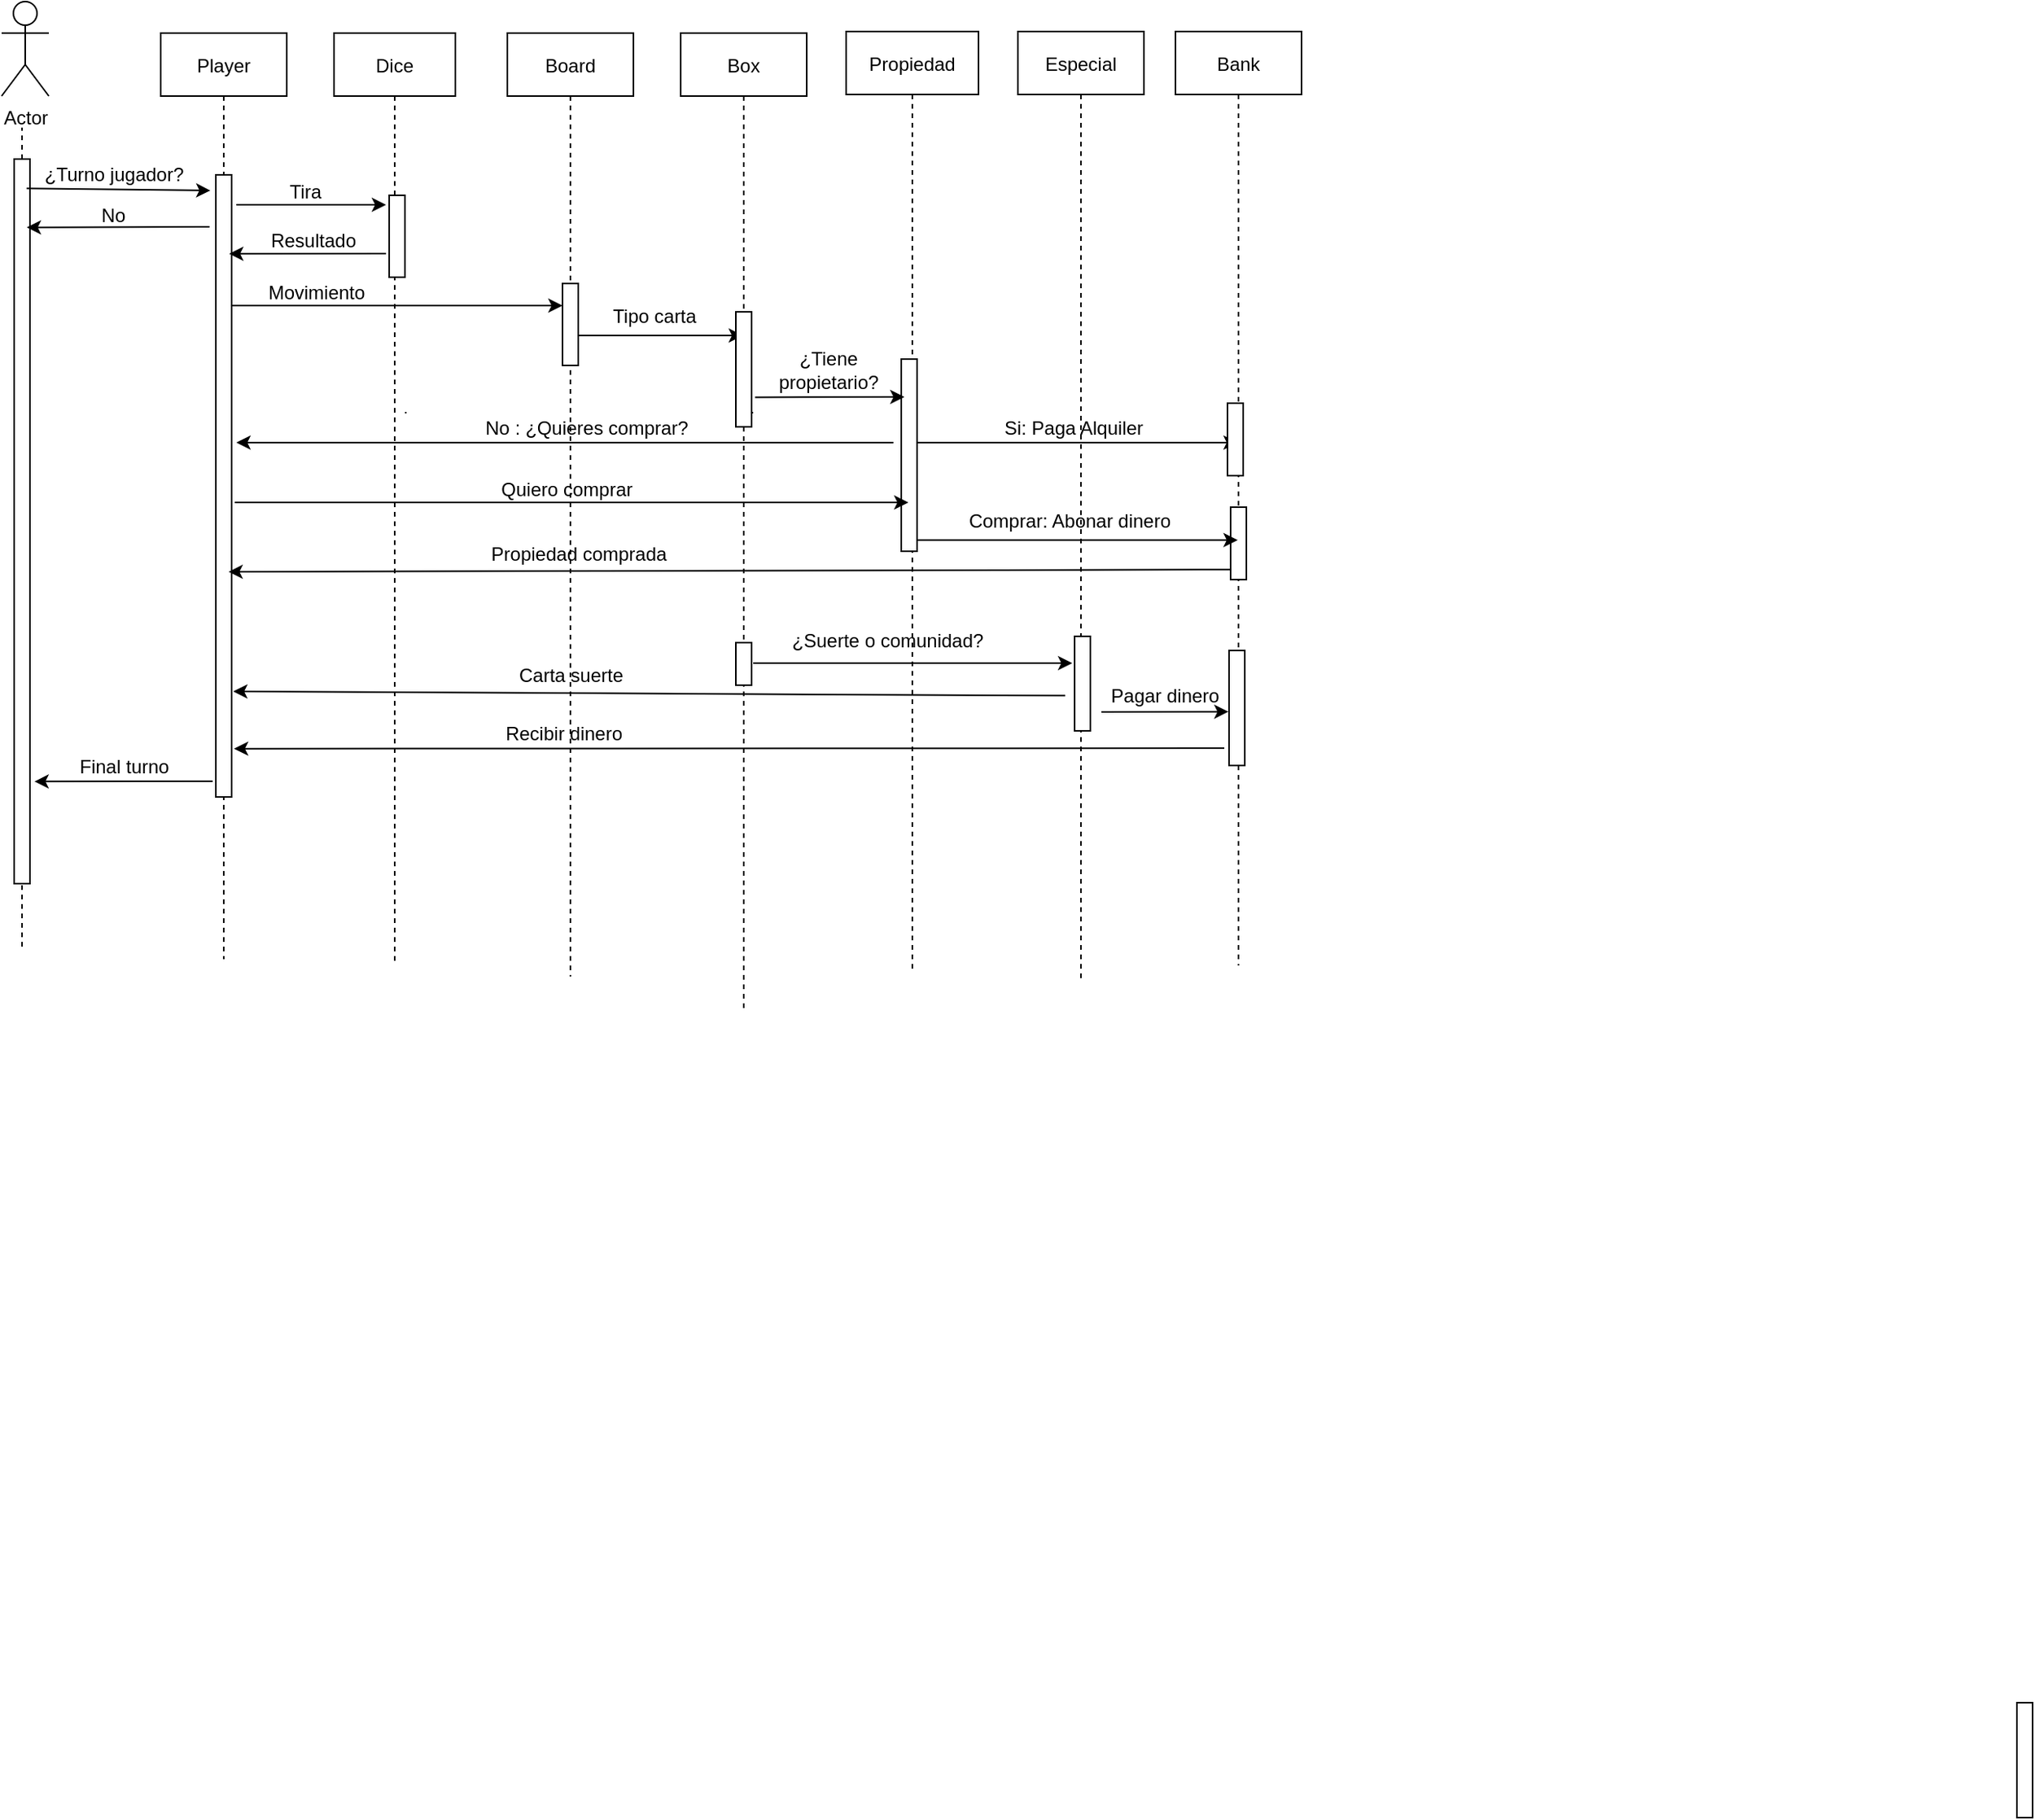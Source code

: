 <mxfile version="20.3.0" type="device"><diagram id="kgpKYQtTHZ0yAKxKKP6v" name="Page-1"><mxGraphModel dx="1209" dy="737" grid="0" gridSize="10" guides="1" tooltips="1" connect="1" arrows="1" fold="1" page="1" pageScale="1" pageWidth="850" pageHeight="1100" math="0" shadow="0"><root><mxCell id="0"/><mxCell id="1" parent="0"/><mxCell id="irDfN2l7uXnLYT029_Hr-2" value="Actor" style="shape=umlActor;verticalLabelPosition=bottom;verticalAlign=top;html=1;outlineConnect=0;" parent="1" vertex="1"><mxGeometry x="10" y="80" width="30" height="60" as="geometry"/></mxCell><mxCell id="irDfN2l7uXnLYT029_Hr-3" value="" style="endArrow=none;dashed=1;html=1;rounded=0;startArrow=none;" parent="1" source="3nuBFxr9cyL0pnOWT2aG-2" edge="1"><mxGeometry width="50" height="50" relative="1" as="geometry"><mxPoint x="23" y="470" as="sourcePoint"/><mxPoint x="23" y="160" as="targetPoint"/></mxGeometry></mxCell><mxCell id="irDfN2l7uXnLYT029_Hr-4" value="Player" style="shape=umlLifeline;perimeter=lifelinePerimeter;container=1;collapsible=0;recursiveResize=0;rounded=0;shadow=0;strokeWidth=1;" parent="1" vertex="1"><mxGeometry x="111" y="100" width="80" height="588" as="geometry"/></mxCell><mxCell id="NO65iTiktgONSZyljV5T-15" value="" style="points=[];perimeter=orthogonalPerimeter;rounded=0;shadow=0;strokeWidth=1;" parent="irDfN2l7uXnLYT029_Hr-4" vertex="1"><mxGeometry x="35" y="90" width="10" height="395" as="geometry"/></mxCell><mxCell id="irDfN2l7uXnLYT029_Hr-5" value="Dice" style="shape=umlLifeline;perimeter=lifelinePerimeter;container=1;collapsible=0;recursiveResize=0;rounded=0;shadow=0;strokeWidth=1;" parent="1" vertex="1"><mxGeometry x="221" y="100" width="77" height="592" as="geometry"/></mxCell><mxCell id="NO65iTiktgONSZyljV5T-16" value="" style="points=[];perimeter=orthogonalPerimeter;rounded=0;shadow=0;strokeWidth=1;" parent="irDfN2l7uXnLYT029_Hr-5" vertex="1"><mxGeometry x="35" y="103" width="10" height="52" as="geometry"/></mxCell><mxCell id="TniYO3lkOmVGm-vR9dsb-13" value="Quiero comprar&amp;nbsp;" style="text;html=1;strokeColor=none;fillColor=none;align=center;verticalAlign=middle;whiteSpace=wrap;rounded=0;" vertex="1" parent="irDfN2l7uXnLYT029_Hr-5"><mxGeometry x="78" y="275" width="143" height="30" as="geometry"/></mxCell><mxCell id="irDfN2l7uXnLYT029_Hr-6" value="Board" style="shape=umlLifeline;perimeter=lifelinePerimeter;container=1;collapsible=0;recursiveResize=0;rounded=0;shadow=0;strokeWidth=1;" parent="1" vertex="1"><mxGeometry x="331" y="100" width="80" height="599" as="geometry"/></mxCell><mxCell id="NO65iTiktgONSZyljV5T-26" value="" style="points=[];perimeter=orthogonalPerimeter;rounded=0;shadow=0;strokeWidth=1;" parent="irDfN2l7uXnLYT029_Hr-6" vertex="1"><mxGeometry x="35" y="159" width="10" height="52" as="geometry"/></mxCell><mxCell id="NO65iTiktgONSZyljV5T-29" value="" style="endArrow=classic;html=1;rounded=0;" parent="irDfN2l7uXnLYT029_Hr-6" target="NO65iTiktgONSZyljV5T-1" edge="1"><mxGeometry width="50" height="50" relative="1" as="geometry"><mxPoint x="45.5" y="192" as="sourcePoint"/><mxPoint x="112" y="190" as="targetPoint"/></mxGeometry></mxCell><mxCell id="TniYO3lkOmVGm-vR9dsb-27" value="Carta suerte" style="text;html=1;strokeColor=none;fillColor=none;align=center;verticalAlign=middle;whiteSpace=wrap;rounded=0;" vertex="1" parent="irDfN2l7uXnLYT029_Hr-6"><mxGeometry x="1" y="393" width="79" height="30" as="geometry"/></mxCell><mxCell id="3nuBFxr9cyL0pnOWT2aG-2" value="" style="points=[];perimeter=orthogonalPerimeter;rounded=0;shadow=0;strokeWidth=1;" parent="1" vertex="1"><mxGeometry x="18" y="180" width="10" height="460" as="geometry"/></mxCell><mxCell id="irDfN2l7uXnLYT029_Hr-7" value="" style="endArrow=none;dashed=1;html=1;rounded=0;" parent="1" target="3nuBFxr9cyL0pnOWT2aG-2" edge="1"><mxGeometry width="50" height="50" relative="1" as="geometry"><mxPoint x="23" y="680" as="sourcePoint"/><mxPoint x="23" y="160" as="targetPoint"/></mxGeometry></mxCell><mxCell id="irDfN2l7uXnLYT029_Hr-9" value="" style="endArrow=classic;html=1;rounded=0;exitX=-0.02;exitY=0.833;exitDx=0;exitDy=0;exitPerimeter=0;" parent="1" source="irDfN2l7uXnLYT029_Hr-11" edge="1"><mxGeometry width="50" height="50" relative="1" as="geometry"><mxPoint x="403" y="450" as="sourcePoint"/><mxPoint x="142.5" y="199.99" as="targetPoint"/></mxGeometry></mxCell><mxCell id="irDfN2l7uXnLYT029_Hr-11" value="¿Turno jugador?" style="text;html=1;align=center;verticalAlign=middle;resizable=0;points=[];autosize=1;strokeColor=none;fillColor=none;" parent="1" vertex="1"><mxGeometry x="28" y="177" width="106" height="26" as="geometry"/></mxCell><mxCell id="irDfN2l7uXnLYT029_Hr-69" value="" style="endArrow=none;html=1;rounded=0;" parent="1" edge="1"><mxGeometry width="50" height="50" relative="1" as="geometry"><mxPoint x="267" y="341" as="sourcePoint"/><mxPoint x="266" y="341" as="targetPoint"/></mxGeometry></mxCell><mxCell id="NO65iTiktgONSZyljV5T-1" value="Box" style="shape=umlLifeline;perimeter=lifelinePerimeter;container=1;collapsible=0;recursiveResize=0;rounded=0;shadow=0;strokeWidth=1;" parent="1" vertex="1"><mxGeometry x="441" y="100" width="80" height="620" as="geometry"/></mxCell><mxCell id="NO65iTiktgONSZyljV5T-4" value="" style="points=[];perimeter=orthogonalPerimeter;rounded=0;shadow=0;strokeWidth=1;" parent="NO65iTiktgONSZyljV5T-1" vertex="1"><mxGeometry x="35" y="177" width="10" height="73" as="geometry"/></mxCell><mxCell id="NO65iTiktgONSZyljV5T-30" value="Tipo carta" style="text;html=1;strokeColor=none;fillColor=none;align=center;verticalAlign=middle;whiteSpace=wrap;rounded=0;" parent="NO65iTiktgONSZyljV5T-1" vertex="1"><mxGeometry x="-61" y="165" width="89" height="30" as="geometry"/></mxCell><mxCell id="TniYO3lkOmVGm-vR9dsb-20" value="Propiedad comprada" style="text;html=1;strokeColor=none;fillColor=none;align=center;verticalAlign=middle;whiteSpace=wrap;rounded=0;" vertex="1" parent="NO65iTiktgONSZyljV5T-1"><mxGeometry x="-135" y="316" width="141" height="30" as="geometry"/></mxCell><mxCell id="TniYO3lkOmVGm-vR9dsb-40" value="" style="points=[];perimeter=orthogonalPerimeter;rounded=0;shadow=0;strokeWidth=1;" vertex="1" parent="NO65iTiktgONSZyljV5T-1"><mxGeometry x="35" y="387" width="10" height="27" as="geometry"/></mxCell><mxCell id="NO65iTiktgONSZyljV5T-5" value="Propiedad" style="shape=umlLifeline;perimeter=lifelinePerimeter;container=1;collapsible=0;recursiveResize=0;rounded=0;shadow=0;strokeWidth=1;" parent="1" vertex="1"><mxGeometry x="546" y="99" width="84" height="598" as="geometry"/></mxCell><mxCell id="TniYO3lkOmVGm-vR9dsb-4" value="" style="points=[];perimeter=orthogonalPerimeter;rounded=0;shadow=0;strokeWidth=1;" vertex="1" parent="NO65iTiktgONSZyljV5T-5"><mxGeometry x="35" y="208" width="10" height="122" as="geometry"/></mxCell><mxCell id="TniYO3lkOmVGm-vR9dsb-25" value="¿Suerte o comunidad?" style="text;html=1;strokeColor=none;fillColor=none;align=center;verticalAlign=middle;whiteSpace=wrap;rounded=0;" vertex="1" parent="NO65iTiktgONSZyljV5T-5"><mxGeometry x="-41" y="372" width="135" height="30" as="geometry"/></mxCell><mxCell id="NO65iTiktgONSZyljV5T-12" value="" style="endArrow=none;html=1;rounded=0;" parent="1" edge="1"><mxGeometry width="50" height="50" relative="1" as="geometry"><mxPoint x="487" y="341" as="sourcePoint"/><mxPoint x="486" y="341" as="targetPoint"/></mxGeometry></mxCell><mxCell id="NO65iTiktgONSZyljV5T-14" value="¿Tiene propietario?" style="text;html=1;strokeColor=none;fillColor=none;align=center;verticalAlign=middle;whiteSpace=wrap;rounded=0;" parent="1" vertex="1"><mxGeometry x="505" y="299" width="60" height="30" as="geometry"/></mxCell><mxCell id="NO65iTiktgONSZyljV5T-17" value="" style="endArrow=classic;html=1;rounded=0;" parent="1" edge="1"><mxGeometry width="50" height="50" relative="1" as="geometry"><mxPoint x="159" y="209" as="sourcePoint"/><mxPoint x="254" y="209" as="targetPoint"/></mxGeometry></mxCell><mxCell id="NO65iTiktgONSZyljV5T-18" value="Tira" style="text;html=1;strokeColor=none;fillColor=none;align=center;verticalAlign=middle;whiteSpace=wrap;rounded=0;" parent="1" vertex="1"><mxGeometry x="173" y="186" width="60" height="30" as="geometry"/></mxCell><mxCell id="NO65iTiktgONSZyljV5T-19" value="No" style="text;html=1;strokeColor=none;fillColor=none;align=center;verticalAlign=middle;whiteSpace=wrap;rounded=0;" parent="1" vertex="1"><mxGeometry x="51" y="201" width="60" height="30" as="geometry"/></mxCell><mxCell id="NO65iTiktgONSZyljV5T-20" value="" style="endArrow=classic;html=1;rounded=0;entryX=0.8;entryY=0.103;entryDx=0;entryDy=0;entryPerimeter=0;" parent="1" edge="1"><mxGeometry width="50" height="50" relative="1" as="geometry"><mxPoint x="142" y="223" as="sourcePoint"/><mxPoint x="26" y="223.38" as="targetPoint"/></mxGeometry></mxCell><mxCell id="NO65iTiktgONSZyljV5T-22" value="" style="endArrow=classic;html=1;rounded=0;entryX=0.543;entryY=0.254;entryDx=0;entryDy=0;entryPerimeter=0;" parent="1" edge="1"><mxGeometry width="50" height="50" relative="1" as="geometry"><mxPoint x="254" y="240" as="sourcePoint"/><mxPoint x="154.44" y="240.096" as="targetPoint"/></mxGeometry></mxCell><mxCell id="NO65iTiktgONSZyljV5T-24" value="Resultado" style="text;html=1;strokeColor=none;fillColor=none;align=center;verticalAlign=middle;whiteSpace=wrap;rounded=0;" parent="1" vertex="1"><mxGeometry x="178" y="217" width="60" height="30" as="geometry"/></mxCell><mxCell id="NO65iTiktgONSZyljV5T-25" value="" style="endArrow=classic;html=1;rounded=0;" parent="1" edge="1"><mxGeometry width="50" height="50" relative="1" as="geometry"><mxPoint x="156" y="273" as="sourcePoint"/><mxPoint x="366" y="273" as="targetPoint"/></mxGeometry></mxCell><mxCell id="NO65iTiktgONSZyljV5T-27" value="Movimiento" style="text;html=1;strokeColor=none;fillColor=none;align=center;verticalAlign=middle;whiteSpace=wrap;rounded=0;" parent="1" vertex="1"><mxGeometry x="180" y="250" width="60" height="30" as="geometry"/></mxCell><mxCell id="NO65iTiktgONSZyljV5T-31" value="Especial" style="shape=umlLifeline;perimeter=lifelinePerimeter;container=1;collapsible=0;recursiveResize=0;rounded=0;shadow=0;strokeWidth=1;" parent="1" vertex="1"><mxGeometry x="655" y="99" width="80" height="601" as="geometry"/></mxCell><mxCell id="TniYO3lkOmVGm-vR9dsb-22" value="" style="points=[];perimeter=orthogonalPerimeter;rounded=0;shadow=0;strokeWidth=1;" vertex="1" parent="NO65iTiktgONSZyljV5T-31"><mxGeometry x="36" y="384" width="10" height="60" as="geometry"/></mxCell><mxCell id="TniYO3lkOmVGm-vR9dsb-31" value="Pagar dinero" style="text;html=1;strokeColor=none;fillColor=none;align=center;verticalAlign=middle;whiteSpace=wrap;rounded=0;" vertex="1" parent="NO65iTiktgONSZyljV5T-31"><mxGeometry x="30" y="407" width="127" height="30" as="geometry"/></mxCell><mxCell id="NO65iTiktgONSZyljV5T-32" value="Bank" style="shape=umlLifeline;perimeter=lifelinePerimeter;container=1;collapsible=0;recursiveResize=0;rounded=0;shadow=0;strokeWidth=1;" parent="1" vertex="1"><mxGeometry x="755" y="99" width="80" height="593" as="geometry"/></mxCell><mxCell id="TniYO3lkOmVGm-vR9dsb-9" value="" style="points=[];perimeter=orthogonalPerimeter;rounded=0;shadow=0;strokeWidth=1;" vertex="1" parent="NO65iTiktgONSZyljV5T-32"><mxGeometry x="35" y="302" width="10" height="46" as="geometry"/></mxCell><mxCell id="TniYO3lkOmVGm-vR9dsb-3" value="" style="endArrow=classic;html=1;rounded=0;exitX=0.59;exitY=0.373;exitDx=0;exitDy=0;exitPerimeter=0;" edge="1" parent="1" source="NO65iTiktgONSZyljV5T-1"><mxGeometry width="50" height="50" relative="1" as="geometry"><mxPoint x="503" y="411" as="sourcePoint"/><mxPoint x="583" y="331" as="targetPoint"/></mxGeometry></mxCell><mxCell id="TniYO3lkOmVGm-vR9dsb-5" value="" style="endArrow=classic;html=1;rounded=0;" edge="1" parent="1"><mxGeometry width="50" height="50" relative="1" as="geometry"><mxPoint x="576" y="360" as="sourcePoint"/><mxPoint x="159" y="360" as="targetPoint"/></mxGeometry></mxCell><mxCell id="TniYO3lkOmVGm-vR9dsb-6" value="No : ¿Quieres comprar?" style="text;html=1;strokeColor=none;fillColor=none;align=center;verticalAlign=middle;whiteSpace=wrap;rounded=0;" vertex="1" parent="1"><mxGeometry x="297" y="336" width="169" height="30" as="geometry"/></mxCell><mxCell id="TniYO3lkOmVGm-vR9dsb-10" value="" style="endArrow=classic;html=1;rounded=0;" edge="1" parent="1" target="NO65iTiktgONSZyljV5T-32"><mxGeometry width="50" height="50" relative="1" as="geometry"><mxPoint x="591" y="360" as="sourcePoint"/><mxPoint x="750" y="354" as="targetPoint"/></mxGeometry></mxCell><mxCell id="TniYO3lkOmVGm-vR9dsb-11" value="Si: Paga Alquiler" style="text;html=1;strokeColor=none;fillColor=none;align=center;verticalAlign=middle;whiteSpace=wrap;rounded=0;" vertex="1" parent="1"><mxGeometry x="624" y="336" width="133" height="30" as="geometry"/></mxCell><mxCell id="TniYO3lkOmVGm-vR9dsb-12" value="" style="endArrow=classic;html=1;rounded=0;" edge="1" parent="1"><mxGeometry width="50" height="50" relative="1" as="geometry"><mxPoint x="158" y="398" as="sourcePoint"/><mxPoint x="585.5" y="398" as="targetPoint"/></mxGeometry></mxCell><mxCell id="TniYO3lkOmVGm-vR9dsb-16" value="" style="endArrow=classic;html=1;rounded=0;exitX=0.539;exitY=0.689;exitDx=0;exitDy=0;exitPerimeter=0;" edge="1" parent="1"><mxGeometry width="50" height="50" relative="1" as="geometry"><mxPoint x="591.276" y="421.902" as="sourcePoint"/><mxPoint x="794.5" y="421.902" as="targetPoint"/></mxGeometry></mxCell><mxCell id="TniYO3lkOmVGm-vR9dsb-17" value="Comprar: Abonar dinero" style="text;html=1;strokeColor=none;fillColor=none;align=center;verticalAlign=middle;whiteSpace=wrap;rounded=0;" vertex="1" parent="1"><mxGeometry x="596" y="395" width="184" height="30" as="geometry"/></mxCell><mxCell id="TniYO3lkOmVGm-vR9dsb-19" value="" style="endArrow=classic;html=1;rounded=0;exitX=0.45;exitY=0.734;exitDx=0;exitDy=0;exitPerimeter=0;entryX=0.538;entryY=0.647;entryDx=0;entryDy=0;entryPerimeter=0;" edge="1" parent="1"><mxGeometry width="50" height="50" relative="1" as="geometry"><mxPoint x="790" y="440.64" as="sourcePoint"/><mxPoint x="154.04" y="442.028" as="targetPoint"/></mxGeometry></mxCell><mxCell id="TniYO3lkOmVGm-vR9dsb-24" value="" style="endArrow=classic;html=1;rounded=0;" edge="1" parent="1"><mxGeometry width="50" height="50" relative="1" as="geometry"><mxPoint x="487" y="500" as="sourcePoint"/><mxPoint x="689.5" y="500" as="targetPoint"/></mxGeometry></mxCell><mxCell id="TniYO3lkOmVGm-vR9dsb-23" value="" style="points=[];perimeter=orthogonalPerimeter;rounded=0;shadow=0;strokeWidth=1;" vertex="1" parent="1"><mxGeometry x="1289" y="1160" width="10" height="73" as="geometry"/></mxCell><mxCell id="TniYO3lkOmVGm-vR9dsb-26" value="" style="endArrow=classic;html=1;rounded=0;" edge="1" parent="1" source="TniYO3lkOmVGm-vR9dsb-31"><mxGeometry width="50" height="50" relative="1" as="geometry"><mxPoint x="681" y="518" as="sourcePoint"/><mxPoint x="157" y="518" as="targetPoint"/></mxGeometry></mxCell><mxCell id="TniYO3lkOmVGm-vR9dsb-28" value="" style="points=[];perimeter=orthogonalPerimeter;rounded=0;shadow=0;strokeWidth=1;" vertex="1" parent="1"><mxGeometry x="788" y="335" width="10" height="46" as="geometry"/></mxCell><mxCell id="TniYO3lkOmVGm-vR9dsb-29" value="" style="points=[];perimeter=orthogonalPerimeter;rounded=0;shadow=0;strokeWidth=1;" vertex="1" parent="1"><mxGeometry x="789" y="492" width="10" height="73" as="geometry"/></mxCell><mxCell id="TniYO3lkOmVGm-vR9dsb-30" value="" style="endArrow=classic;html=1;rounded=0;entryX=0.433;entryY=0.904;entryDx=0;entryDy=0;entryPerimeter=0;" edge="1" parent="1"><mxGeometry width="50" height="50" relative="1" as="geometry"><mxPoint x="708" y="531" as="sourcePoint"/><mxPoint x="788.64" y="530.84" as="targetPoint"/></mxGeometry></mxCell><mxCell id="TniYO3lkOmVGm-vR9dsb-34" value="" style="endArrow=classic;html=1;rounded=0;" edge="1" parent="1"><mxGeometry width="50" height="50" relative="1" as="geometry"><mxPoint x="786" y="554" as="sourcePoint"/><mxPoint x="157.5" y="554.319" as="targetPoint"/></mxGeometry></mxCell><mxCell id="TniYO3lkOmVGm-vR9dsb-36" value="Recibir dinero" style="text;html=1;strokeColor=none;fillColor=none;align=center;verticalAlign=middle;whiteSpace=wrap;rounded=0;" vertex="1" parent="1"><mxGeometry x="309" y="530" width="116" height="30" as="geometry"/></mxCell><mxCell id="TniYO3lkOmVGm-vR9dsb-41" value="" style="endArrow=classic;html=1;rounded=0;entryX=1.289;entryY=0.859;entryDx=0;entryDy=0;entryPerimeter=0;" edge="1" parent="1" target="3nuBFxr9cyL0pnOWT2aG-2"><mxGeometry width="50" height="50" relative="1" as="geometry"><mxPoint x="144" y="575" as="sourcePoint"/><mxPoint x="94" y="507" as="targetPoint"/></mxGeometry></mxCell><mxCell id="TniYO3lkOmVGm-vR9dsb-42" value="Final turno" style="text;html=1;strokeColor=none;fillColor=none;align=center;verticalAlign=middle;whiteSpace=wrap;rounded=0;" vertex="1" parent="1"><mxGeometry x="58" y="551" width="60" height="30" as="geometry"/></mxCell></root></mxGraphModel></diagram></mxfile>